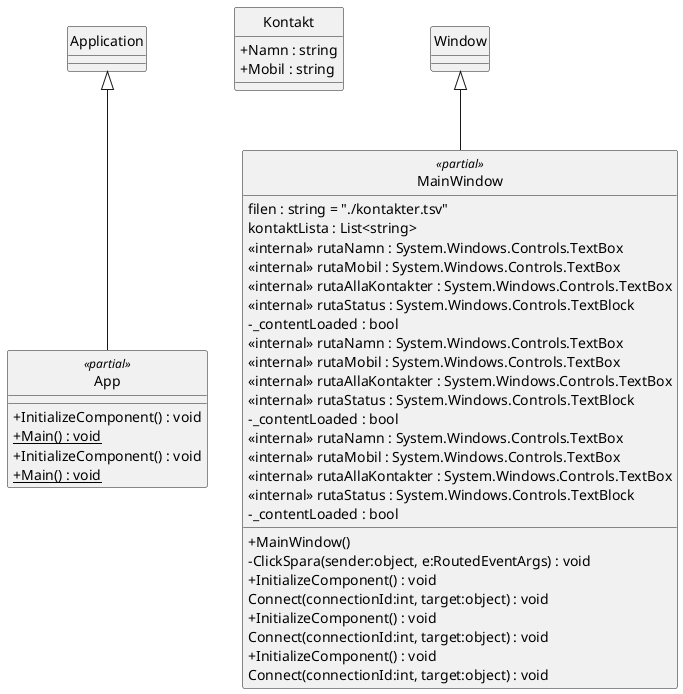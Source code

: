 @startuml ClassdiagramNewJson
skinparam ClassAttributeIconSize 0
skinparam Monochrome true
hide circle
class App <<partial>> {
}
Application <|-- App
class Kontakt {
    + Namn : string
    + Mobil : string
}
class MainWindow <<partial>> {
    filen : string = "./kontakter.tsv"
    kontaktLista : List<string>
    + MainWindow()
    - ClickSpara(sender:object, e:RoutedEventArgs) : void
}
Window <|-- MainWindow
class App <<partial>> {
    + InitializeComponent() : void
    + {static} Main() : void
}
class App <<partial>> {
    + InitializeComponent() : void
    + {static} Main() : void
}
class MainWindow <<partial>> {
    <<internal>> rutaNamn : System.Windows.Controls.TextBox
    <<internal>> rutaMobil : System.Windows.Controls.TextBox
    <<internal>> rutaAllaKontakter : System.Windows.Controls.TextBox
    <<internal>> rutaStatus : System.Windows.Controls.TextBlock
    - _contentLoaded : bool
    + InitializeComponent() : void
    Connect(connectionId:int, target:object) : void
}
class MainWindow <<partial>> {
    <<internal>> rutaNamn : System.Windows.Controls.TextBox
    <<internal>> rutaMobil : System.Windows.Controls.TextBox
    <<internal>> rutaAllaKontakter : System.Windows.Controls.TextBox
    <<internal>> rutaStatus : System.Windows.Controls.TextBlock
    - _contentLoaded : bool
    + InitializeComponent() : void
    Connect(connectionId:int, target:object) : void
}
class MainWindow <<partial>> {
    <<internal>> rutaNamn : System.Windows.Controls.TextBox
    <<internal>> rutaMobil : System.Windows.Controls.TextBox
    <<internal>> rutaAllaKontakter : System.Windows.Controls.TextBox
    <<internal>> rutaStatus : System.Windows.Controls.TextBlock
    - _contentLoaded : bool
    + InitializeComponent() : void
    Connect(connectionId:int, target:object) : void
}
@enduml
